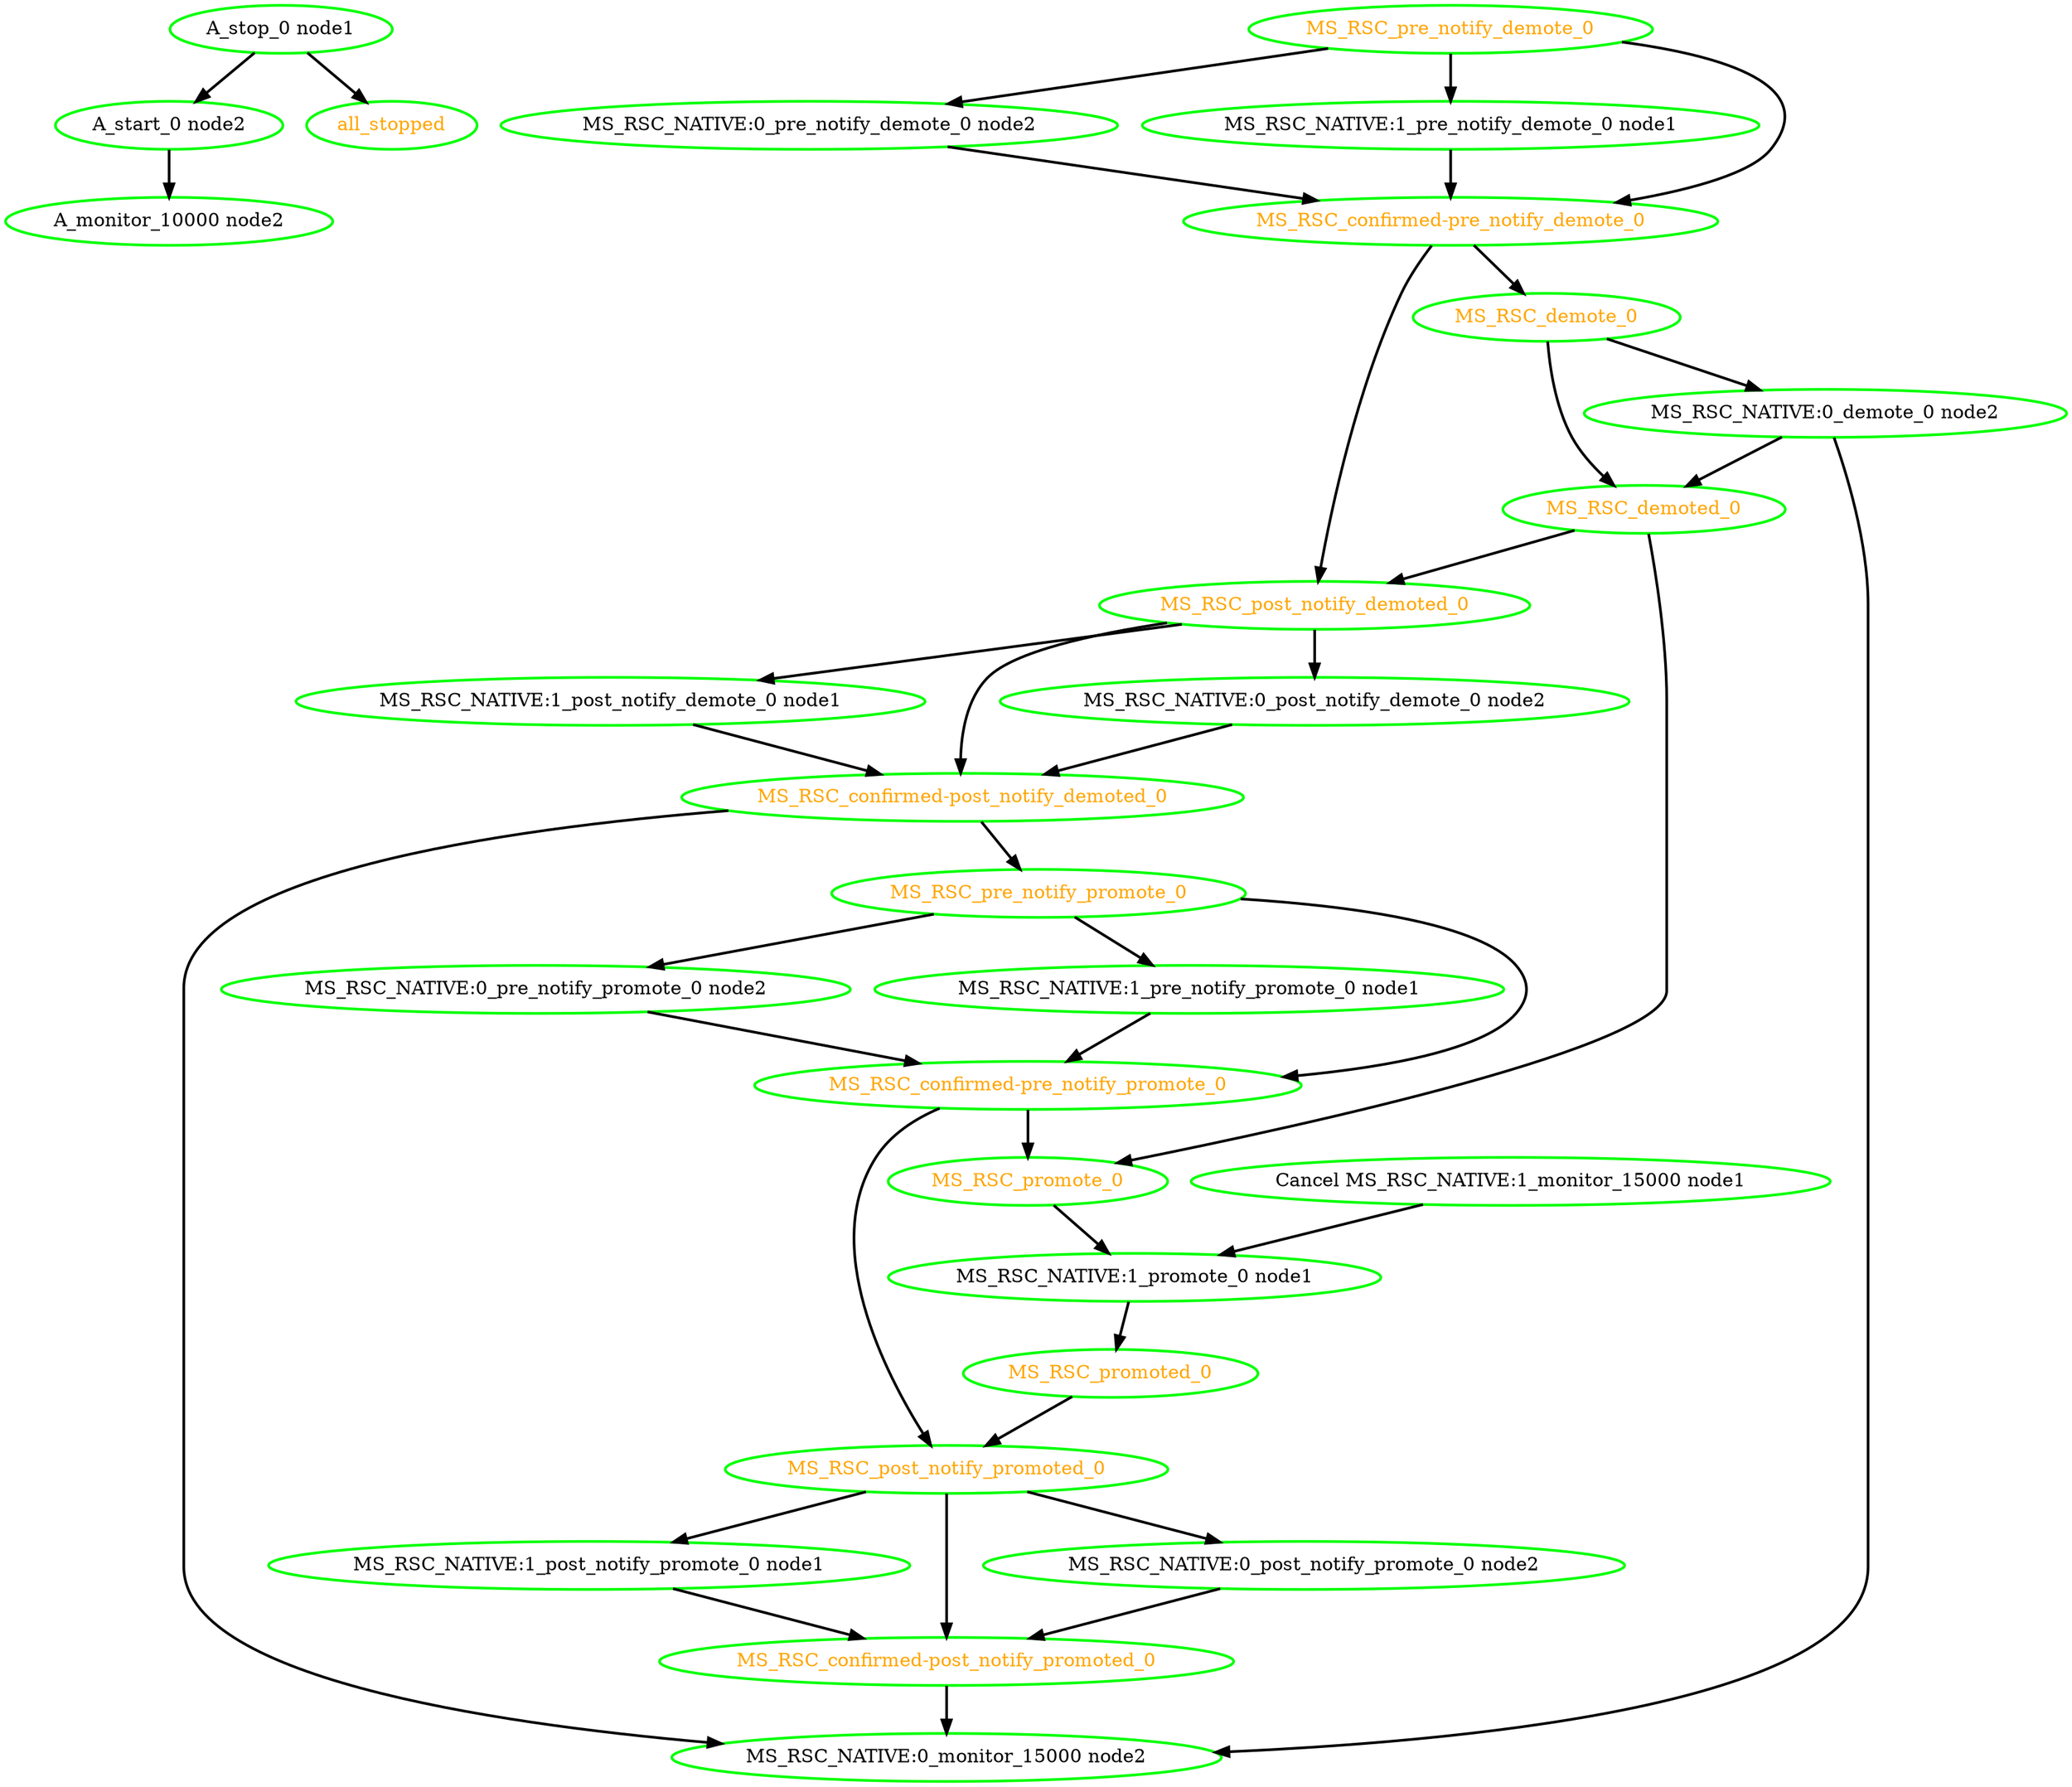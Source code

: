  digraph "g" {
"A_monitor_10000 node2" [ style=bold color="green" fontcolor="black"]
"A_start_0 node2" -> "A_monitor_10000 node2" [ style = bold]
"A_start_0 node2" [ style=bold color="green" fontcolor="black"]
"A_stop_0 node1" -> "A_start_0 node2" [ style = bold]
"A_stop_0 node1" -> "all_stopped" [ style = bold]
"A_stop_0 node1" [ style=bold color="green" fontcolor="black"]
"Cancel MS_RSC_NATIVE:1_monitor_15000 node1" -> "MS_RSC_NATIVE:1_promote_0 node1" [ style = bold]
"Cancel MS_RSC_NATIVE:1_monitor_15000 node1" [ style=bold color="green" fontcolor="black"]
"MS_RSC_NATIVE:0_demote_0 node2" -> "MS_RSC_NATIVE:0_monitor_15000 node2" [ style = bold]
"MS_RSC_NATIVE:0_demote_0 node2" -> "MS_RSC_demoted_0" [ style = bold]
"MS_RSC_NATIVE:0_demote_0 node2" [ style=bold color="green" fontcolor="black"]
"MS_RSC_NATIVE:0_monitor_15000 node2" [ style=bold color="green" fontcolor="black"]
"MS_RSC_NATIVE:0_post_notify_demote_0 node2" -> "MS_RSC_confirmed-post_notify_demoted_0" [ style = bold]
"MS_RSC_NATIVE:0_post_notify_demote_0 node2" [ style=bold color="green" fontcolor="black"]
"MS_RSC_NATIVE:0_post_notify_promote_0 node2" -> "MS_RSC_confirmed-post_notify_promoted_0" [ style = bold]
"MS_RSC_NATIVE:0_post_notify_promote_0 node2" [ style=bold color="green" fontcolor="black"]
"MS_RSC_NATIVE:0_pre_notify_demote_0 node2" -> "MS_RSC_confirmed-pre_notify_demote_0" [ style = bold]
"MS_RSC_NATIVE:0_pre_notify_demote_0 node2" [ style=bold color="green" fontcolor="black"]
"MS_RSC_NATIVE:0_pre_notify_promote_0 node2" -> "MS_RSC_confirmed-pre_notify_promote_0" [ style = bold]
"MS_RSC_NATIVE:0_pre_notify_promote_0 node2" [ style=bold color="green" fontcolor="black"]
"MS_RSC_NATIVE:1_post_notify_demote_0 node1" -> "MS_RSC_confirmed-post_notify_demoted_0" [ style = bold]
"MS_RSC_NATIVE:1_post_notify_demote_0 node1" [ style=bold color="green" fontcolor="black"]
"MS_RSC_NATIVE:1_post_notify_promote_0 node1" -> "MS_RSC_confirmed-post_notify_promoted_0" [ style = bold]
"MS_RSC_NATIVE:1_post_notify_promote_0 node1" [ style=bold color="green" fontcolor="black"]
"MS_RSC_NATIVE:1_pre_notify_demote_0 node1" -> "MS_RSC_confirmed-pre_notify_demote_0" [ style = bold]
"MS_RSC_NATIVE:1_pre_notify_demote_0 node1" [ style=bold color="green" fontcolor="black"]
"MS_RSC_NATIVE:1_pre_notify_promote_0 node1" -> "MS_RSC_confirmed-pre_notify_promote_0" [ style = bold]
"MS_RSC_NATIVE:1_pre_notify_promote_0 node1" [ style=bold color="green" fontcolor="black"]
"MS_RSC_NATIVE:1_promote_0 node1" -> "MS_RSC_promoted_0" [ style = bold]
"MS_RSC_NATIVE:1_promote_0 node1" [ style=bold color="green" fontcolor="black"]
"MS_RSC_confirmed-post_notify_demoted_0" -> "MS_RSC_NATIVE:0_monitor_15000 node2" [ style = bold]
"MS_RSC_confirmed-post_notify_demoted_0" -> "MS_RSC_pre_notify_promote_0" [ style = bold]
"MS_RSC_confirmed-post_notify_demoted_0" [ style=bold color="green" fontcolor="orange"]
"MS_RSC_confirmed-post_notify_promoted_0" -> "MS_RSC_NATIVE:0_monitor_15000 node2" [ style = bold]
"MS_RSC_confirmed-post_notify_promoted_0" [ style=bold color="green" fontcolor="orange"]
"MS_RSC_confirmed-pre_notify_demote_0" -> "MS_RSC_demote_0" [ style = bold]
"MS_RSC_confirmed-pre_notify_demote_0" -> "MS_RSC_post_notify_demoted_0" [ style = bold]
"MS_RSC_confirmed-pre_notify_demote_0" [ style=bold color="green" fontcolor="orange"]
"MS_RSC_confirmed-pre_notify_promote_0" -> "MS_RSC_post_notify_promoted_0" [ style = bold]
"MS_RSC_confirmed-pre_notify_promote_0" -> "MS_RSC_promote_0" [ style = bold]
"MS_RSC_confirmed-pre_notify_promote_0" [ style=bold color="green" fontcolor="orange"]
"MS_RSC_demote_0" -> "MS_RSC_NATIVE:0_demote_0 node2" [ style = bold]
"MS_RSC_demote_0" -> "MS_RSC_demoted_0" [ style = bold]
"MS_RSC_demote_0" [ style=bold color="green" fontcolor="orange"]
"MS_RSC_demoted_0" -> "MS_RSC_post_notify_demoted_0" [ style = bold]
"MS_RSC_demoted_0" -> "MS_RSC_promote_0" [ style = bold]
"MS_RSC_demoted_0" [ style=bold color="green" fontcolor="orange"]
"MS_RSC_post_notify_demoted_0" -> "MS_RSC_NATIVE:0_post_notify_demote_0 node2" [ style = bold]
"MS_RSC_post_notify_demoted_0" -> "MS_RSC_NATIVE:1_post_notify_demote_0 node1" [ style = bold]
"MS_RSC_post_notify_demoted_0" -> "MS_RSC_confirmed-post_notify_demoted_0" [ style = bold]
"MS_RSC_post_notify_demoted_0" [ style=bold color="green" fontcolor="orange"]
"MS_RSC_post_notify_promoted_0" -> "MS_RSC_NATIVE:0_post_notify_promote_0 node2" [ style = bold]
"MS_RSC_post_notify_promoted_0" -> "MS_RSC_NATIVE:1_post_notify_promote_0 node1" [ style = bold]
"MS_RSC_post_notify_promoted_0" -> "MS_RSC_confirmed-post_notify_promoted_0" [ style = bold]
"MS_RSC_post_notify_promoted_0" [ style=bold color="green" fontcolor="orange"]
"MS_RSC_pre_notify_demote_0" -> "MS_RSC_NATIVE:0_pre_notify_demote_0 node2" [ style = bold]
"MS_RSC_pre_notify_demote_0" -> "MS_RSC_NATIVE:1_pre_notify_demote_0 node1" [ style = bold]
"MS_RSC_pre_notify_demote_0" -> "MS_RSC_confirmed-pre_notify_demote_0" [ style = bold]
"MS_RSC_pre_notify_demote_0" [ style=bold color="green" fontcolor="orange"]
"MS_RSC_pre_notify_promote_0" -> "MS_RSC_NATIVE:0_pre_notify_promote_0 node2" [ style = bold]
"MS_RSC_pre_notify_promote_0" -> "MS_RSC_NATIVE:1_pre_notify_promote_0 node1" [ style = bold]
"MS_RSC_pre_notify_promote_0" -> "MS_RSC_confirmed-pre_notify_promote_0" [ style = bold]
"MS_RSC_pre_notify_promote_0" [ style=bold color="green" fontcolor="orange"]
"MS_RSC_promote_0" -> "MS_RSC_NATIVE:1_promote_0 node1" [ style = bold]
"MS_RSC_promote_0" [ style=bold color="green" fontcolor="orange"]
"MS_RSC_promoted_0" -> "MS_RSC_post_notify_promoted_0" [ style = bold]
"MS_RSC_promoted_0" [ style=bold color="green" fontcolor="orange"]
"all_stopped" [ style=bold color="green" fontcolor="orange"]
}
